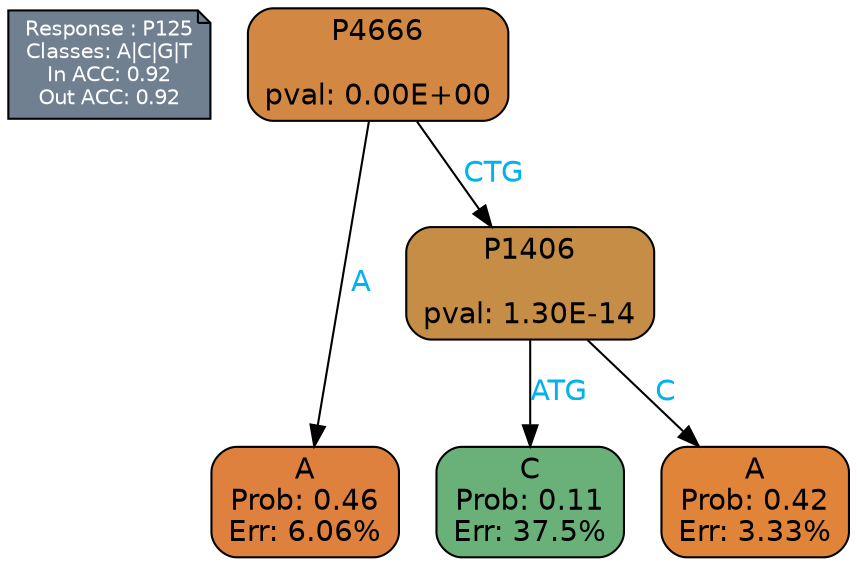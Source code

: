 digraph Tree {
node [shape=box, style="filled, rounded", color="black", fontname=helvetica] ;
graph [ranksep=equally, splines=polylines, bgcolor=transparent, dpi=600] ;
edge [fontname=helvetica] ;
LEGEND [label="Response : P125
Classes: A|C|G|T
In ACC: 0.92
Out ACC: 0.92
",shape=note,align=left,style=filled,fillcolor="slategray",fontcolor="white",fontsize=10];1 [label="P4666

pval: 0.00E+00", fillcolor="#d28842"] ;
2 [label="A
Prob: 0.46
Err: 6.06%", fillcolor="#df813e"] ;
3 [label="P1406

pval: 1.30E-14", fillcolor="#c68d46"] ;
4 [label="C
Prob: 0.11
Err: 37.5%", fillcolor="#69b179"] ;
5 [label="A
Prob: 0.42
Err: 3.33%", fillcolor="#df8439"] ;
1 -> 2 [label="A",fontcolor=deepskyblue2] ;
1 -> 3 [label="CTG",fontcolor=deepskyblue2] ;
3 -> 4 [label="ATG",fontcolor=deepskyblue2] ;
3 -> 5 [label="C",fontcolor=deepskyblue2] ;
{rank = same; 2;4;5;}{rank = same; LEGEND;1;}}